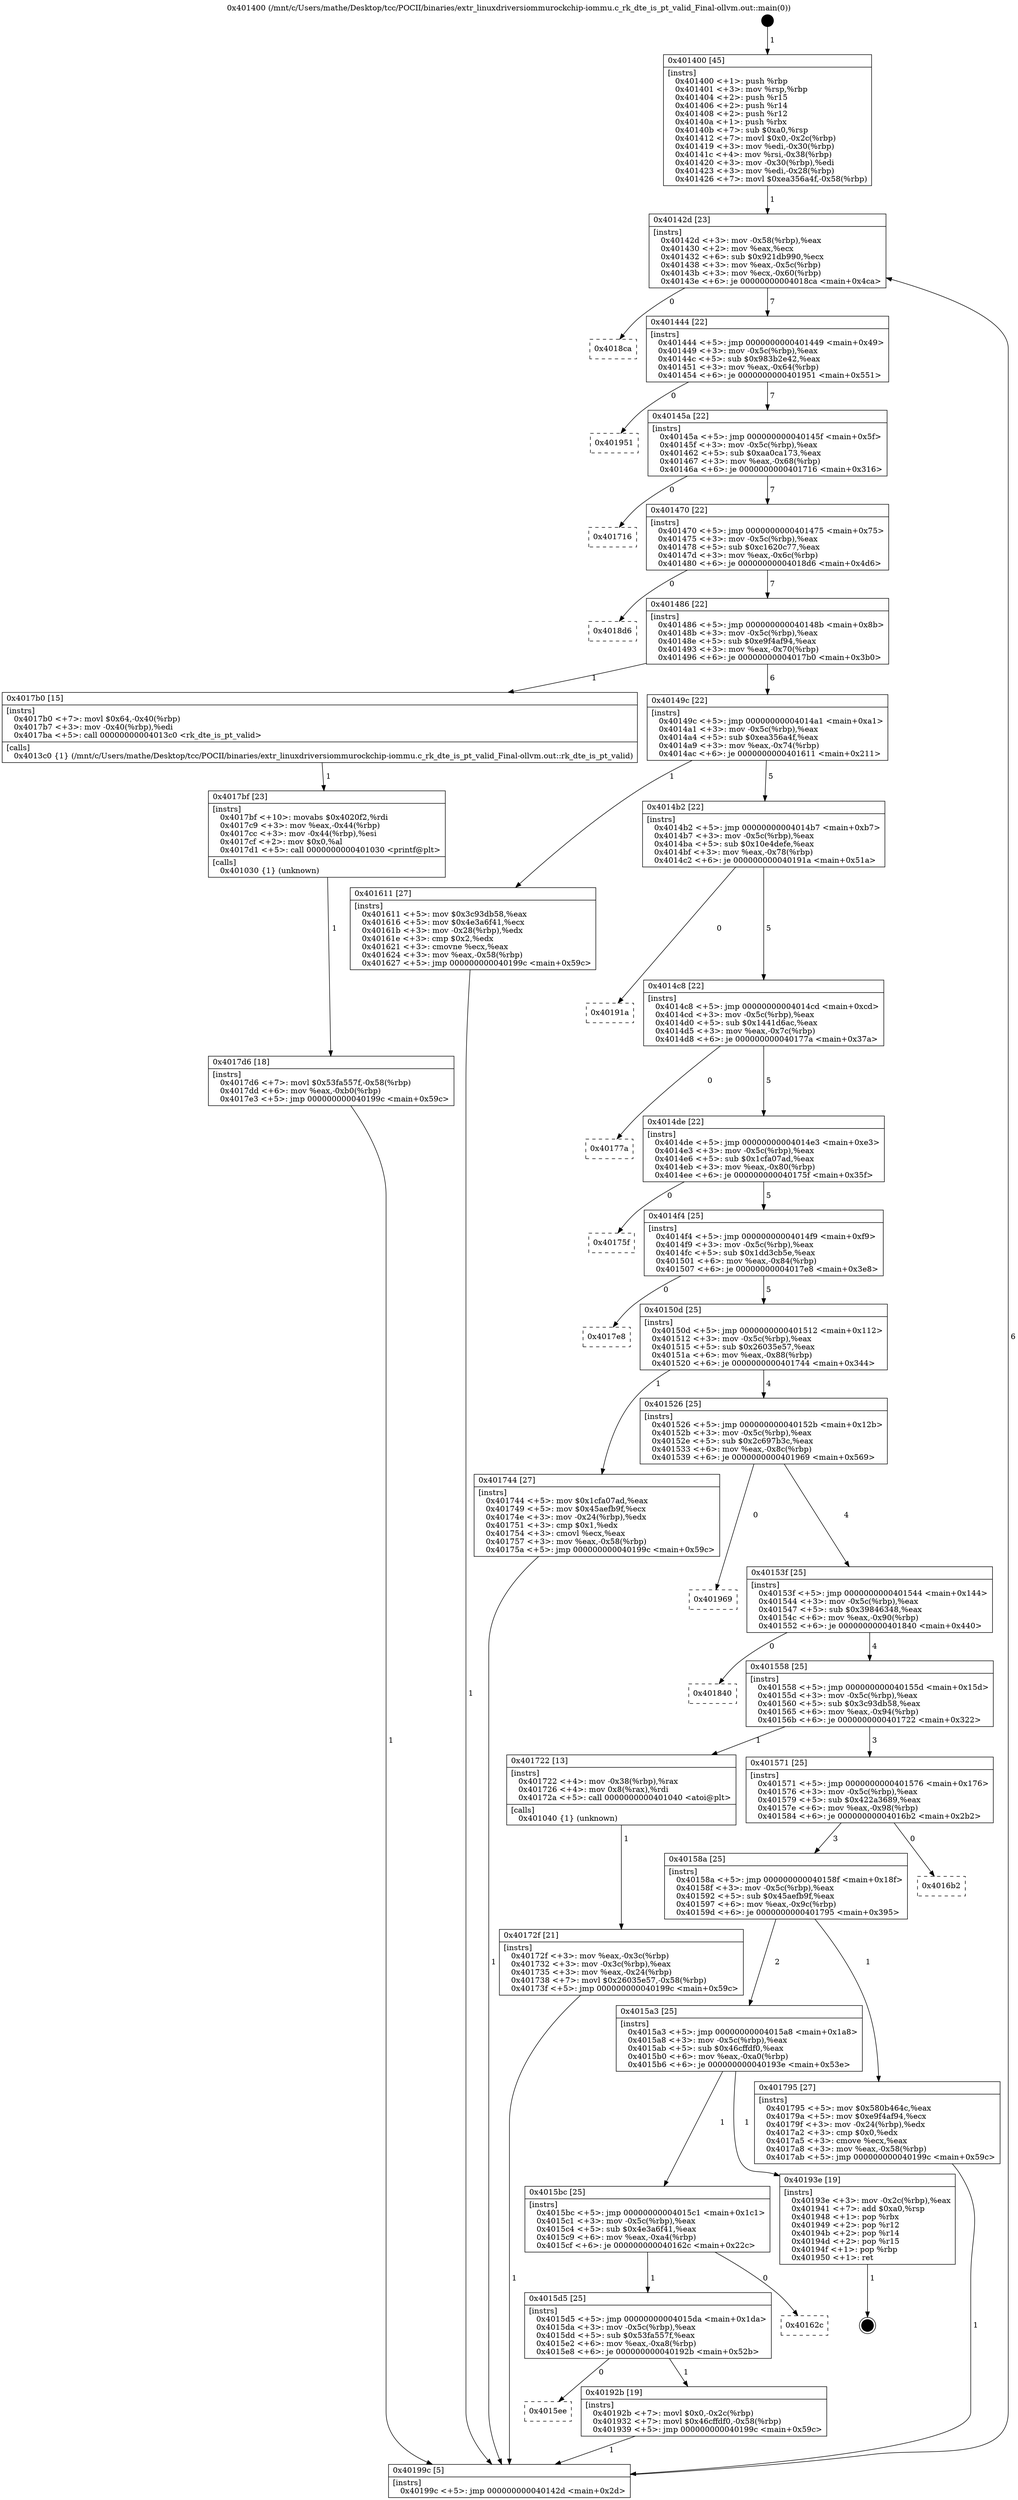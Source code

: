 digraph "0x401400" {
  label = "0x401400 (/mnt/c/Users/mathe/Desktop/tcc/POCII/binaries/extr_linuxdriversiommurockchip-iommu.c_rk_dte_is_pt_valid_Final-ollvm.out::main(0))"
  labelloc = "t"
  node[shape=record]

  Entry [label="",width=0.3,height=0.3,shape=circle,fillcolor=black,style=filled]
  "0x40142d" [label="{
     0x40142d [23]\l
     | [instrs]\l
     &nbsp;&nbsp;0x40142d \<+3\>: mov -0x58(%rbp),%eax\l
     &nbsp;&nbsp;0x401430 \<+2\>: mov %eax,%ecx\l
     &nbsp;&nbsp;0x401432 \<+6\>: sub $0x921db990,%ecx\l
     &nbsp;&nbsp;0x401438 \<+3\>: mov %eax,-0x5c(%rbp)\l
     &nbsp;&nbsp;0x40143b \<+3\>: mov %ecx,-0x60(%rbp)\l
     &nbsp;&nbsp;0x40143e \<+6\>: je 00000000004018ca \<main+0x4ca\>\l
  }"]
  "0x4018ca" [label="{
     0x4018ca\l
  }", style=dashed]
  "0x401444" [label="{
     0x401444 [22]\l
     | [instrs]\l
     &nbsp;&nbsp;0x401444 \<+5\>: jmp 0000000000401449 \<main+0x49\>\l
     &nbsp;&nbsp;0x401449 \<+3\>: mov -0x5c(%rbp),%eax\l
     &nbsp;&nbsp;0x40144c \<+5\>: sub $0x983b2e42,%eax\l
     &nbsp;&nbsp;0x401451 \<+3\>: mov %eax,-0x64(%rbp)\l
     &nbsp;&nbsp;0x401454 \<+6\>: je 0000000000401951 \<main+0x551\>\l
  }"]
  Exit [label="",width=0.3,height=0.3,shape=circle,fillcolor=black,style=filled,peripheries=2]
  "0x401951" [label="{
     0x401951\l
  }", style=dashed]
  "0x40145a" [label="{
     0x40145a [22]\l
     | [instrs]\l
     &nbsp;&nbsp;0x40145a \<+5\>: jmp 000000000040145f \<main+0x5f\>\l
     &nbsp;&nbsp;0x40145f \<+3\>: mov -0x5c(%rbp),%eax\l
     &nbsp;&nbsp;0x401462 \<+5\>: sub $0xaa0ca173,%eax\l
     &nbsp;&nbsp;0x401467 \<+3\>: mov %eax,-0x68(%rbp)\l
     &nbsp;&nbsp;0x40146a \<+6\>: je 0000000000401716 \<main+0x316\>\l
  }"]
  "0x4015ee" [label="{
     0x4015ee\l
  }", style=dashed]
  "0x401716" [label="{
     0x401716\l
  }", style=dashed]
  "0x401470" [label="{
     0x401470 [22]\l
     | [instrs]\l
     &nbsp;&nbsp;0x401470 \<+5\>: jmp 0000000000401475 \<main+0x75\>\l
     &nbsp;&nbsp;0x401475 \<+3\>: mov -0x5c(%rbp),%eax\l
     &nbsp;&nbsp;0x401478 \<+5\>: sub $0xc1620c77,%eax\l
     &nbsp;&nbsp;0x40147d \<+3\>: mov %eax,-0x6c(%rbp)\l
     &nbsp;&nbsp;0x401480 \<+6\>: je 00000000004018d6 \<main+0x4d6\>\l
  }"]
  "0x40192b" [label="{
     0x40192b [19]\l
     | [instrs]\l
     &nbsp;&nbsp;0x40192b \<+7\>: movl $0x0,-0x2c(%rbp)\l
     &nbsp;&nbsp;0x401932 \<+7\>: movl $0x46cffdf0,-0x58(%rbp)\l
     &nbsp;&nbsp;0x401939 \<+5\>: jmp 000000000040199c \<main+0x59c\>\l
  }"]
  "0x4018d6" [label="{
     0x4018d6\l
  }", style=dashed]
  "0x401486" [label="{
     0x401486 [22]\l
     | [instrs]\l
     &nbsp;&nbsp;0x401486 \<+5\>: jmp 000000000040148b \<main+0x8b\>\l
     &nbsp;&nbsp;0x40148b \<+3\>: mov -0x5c(%rbp),%eax\l
     &nbsp;&nbsp;0x40148e \<+5\>: sub $0xe9f4af94,%eax\l
     &nbsp;&nbsp;0x401493 \<+3\>: mov %eax,-0x70(%rbp)\l
     &nbsp;&nbsp;0x401496 \<+6\>: je 00000000004017b0 \<main+0x3b0\>\l
  }"]
  "0x4015d5" [label="{
     0x4015d5 [25]\l
     | [instrs]\l
     &nbsp;&nbsp;0x4015d5 \<+5\>: jmp 00000000004015da \<main+0x1da\>\l
     &nbsp;&nbsp;0x4015da \<+3\>: mov -0x5c(%rbp),%eax\l
     &nbsp;&nbsp;0x4015dd \<+5\>: sub $0x53fa557f,%eax\l
     &nbsp;&nbsp;0x4015e2 \<+6\>: mov %eax,-0xa8(%rbp)\l
     &nbsp;&nbsp;0x4015e8 \<+6\>: je 000000000040192b \<main+0x52b\>\l
  }"]
  "0x4017b0" [label="{
     0x4017b0 [15]\l
     | [instrs]\l
     &nbsp;&nbsp;0x4017b0 \<+7\>: movl $0x64,-0x40(%rbp)\l
     &nbsp;&nbsp;0x4017b7 \<+3\>: mov -0x40(%rbp),%edi\l
     &nbsp;&nbsp;0x4017ba \<+5\>: call 00000000004013c0 \<rk_dte_is_pt_valid\>\l
     | [calls]\l
     &nbsp;&nbsp;0x4013c0 \{1\} (/mnt/c/Users/mathe/Desktop/tcc/POCII/binaries/extr_linuxdriversiommurockchip-iommu.c_rk_dte_is_pt_valid_Final-ollvm.out::rk_dte_is_pt_valid)\l
  }"]
  "0x40149c" [label="{
     0x40149c [22]\l
     | [instrs]\l
     &nbsp;&nbsp;0x40149c \<+5\>: jmp 00000000004014a1 \<main+0xa1\>\l
     &nbsp;&nbsp;0x4014a1 \<+3\>: mov -0x5c(%rbp),%eax\l
     &nbsp;&nbsp;0x4014a4 \<+5\>: sub $0xea356a4f,%eax\l
     &nbsp;&nbsp;0x4014a9 \<+3\>: mov %eax,-0x74(%rbp)\l
     &nbsp;&nbsp;0x4014ac \<+6\>: je 0000000000401611 \<main+0x211\>\l
  }"]
  "0x40162c" [label="{
     0x40162c\l
  }", style=dashed]
  "0x401611" [label="{
     0x401611 [27]\l
     | [instrs]\l
     &nbsp;&nbsp;0x401611 \<+5\>: mov $0x3c93db58,%eax\l
     &nbsp;&nbsp;0x401616 \<+5\>: mov $0x4e3a6f41,%ecx\l
     &nbsp;&nbsp;0x40161b \<+3\>: mov -0x28(%rbp),%edx\l
     &nbsp;&nbsp;0x40161e \<+3\>: cmp $0x2,%edx\l
     &nbsp;&nbsp;0x401621 \<+3\>: cmovne %ecx,%eax\l
     &nbsp;&nbsp;0x401624 \<+3\>: mov %eax,-0x58(%rbp)\l
     &nbsp;&nbsp;0x401627 \<+5\>: jmp 000000000040199c \<main+0x59c\>\l
  }"]
  "0x4014b2" [label="{
     0x4014b2 [22]\l
     | [instrs]\l
     &nbsp;&nbsp;0x4014b2 \<+5\>: jmp 00000000004014b7 \<main+0xb7\>\l
     &nbsp;&nbsp;0x4014b7 \<+3\>: mov -0x5c(%rbp),%eax\l
     &nbsp;&nbsp;0x4014ba \<+5\>: sub $0x10e4defe,%eax\l
     &nbsp;&nbsp;0x4014bf \<+3\>: mov %eax,-0x78(%rbp)\l
     &nbsp;&nbsp;0x4014c2 \<+6\>: je 000000000040191a \<main+0x51a\>\l
  }"]
  "0x40199c" [label="{
     0x40199c [5]\l
     | [instrs]\l
     &nbsp;&nbsp;0x40199c \<+5\>: jmp 000000000040142d \<main+0x2d\>\l
  }"]
  "0x401400" [label="{
     0x401400 [45]\l
     | [instrs]\l
     &nbsp;&nbsp;0x401400 \<+1\>: push %rbp\l
     &nbsp;&nbsp;0x401401 \<+3\>: mov %rsp,%rbp\l
     &nbsp;&nbsp;0x401404 \<+2\>: push %r15\l
     &nbsp;&nbsp;0x401406 \<+2\>: push %r14\l
     &nbsp;&nbsp;0x401408 \<+2\>: push %r12\l
     &nbsp;&nbsp;0x40140a \<+1\>: push %rbx\l
     &nbsp;&nbsp;0x40140b \<+7\>: sub $0xa0,%rsp\l
     &nbsp;&nbsp;0x401412 \<+7\>: movl $0x0,-0x2c(%rbp)\l
     &nbsp;&nbsp;0x401419 \<+3\>: mov %edi,-0x30(%rbp)\l
     &nbsp;&nbsp;0x40141c \<+4\>: mov %rsi,-0x38(%rbp)\l
     &nbsp;&nbsp;0x401420 \<+3\>: mov -0x30(%rbp),%edi\l
     &nbsp;&nbsp;0x401423 \<+3\>: mov %edi,-0x28(%rbp)\l
     &nbsp;&nbsp;0x401426 \<+7\>: movl $0xea356a4f,-0x58(%rbp)\l
  }"]
  "0x4015bc" [label="{
     0x4015bc [25]\l
     | [instrs]\l
     &nbsp;&nbsp;0x4015bc \<+5\>: jmp 00000000004015c1 \<main+0x1c1\>\l
     &nbsp;&nbsp;0x4015c1 \<+3\>: mov -0x5c(%rbp),%eax\l
     &nbsp;&nbsp;0x4015c4 \<+5\>: sub $0x4e3a6f41,%eax\l
     &nbsp;&nbsp;0x4015c9 \<+6\>: mov %eax,-0xa4(%rbp)\l
     &nbsp;&nbsp;0x4015cf \<+6\>: je 000000000040162c \<main+0x22c\>\l
  }"]
  "0x40191a" [label="{
     0x40191a\l
  }", style=dashed]
  "0x4014c8" [label="{
     0x4014c8 [22]\l
     | [instrs]\l
     &nbsp;&nbsp;0x4014c8 \<+5\>: jmp 00000000004014cd \<main+0xcd\>\l
     &nbsp;&nbsp;0x4014cd \<+3\>: mov -0x5c(%rbp),%eax\l
     &nbsp;&nbsp;0x4014d0 \<+5\>: sub $0x1441d6ac,%eax\l
     &nbsp;&nbsp;0x4014d5 \<+3\>: mov %eax,-0x7c(%rbp)\l
     &nbsp;&nbsp;0x4014d8 \<+6\>: je 000000000040177a \<main+0x37a\>\l
  }"]
  "0x40193e" [label="{
     0x40193e [19]\l
     | [instrs]\l
     &nbsp;&nbsp;0x40193e \<+3\>: mov -0x2c(%rbp),%eax\l
     &nbsp;&nbsp;0x401941 \<+7\>: add $0xa0,%rsp\l
     &nbsp;&nbsp;0x401948 \<+1\>: pop %rbx\l
     &nbsp;&nbsp;0x401949 \<+2\>: pop %r12\l
     &nbsp;&nbsp;0x40194b \<+2\>: pop %r14\l
     &nbsp;&nbsp;0x40194d \<+2\>: pop %r15\l
     &nbsp;&nbsp;0x40194f \<+1\>: pop %rbp\l
     &nbsp;&nbsp;0x401950 \<+1\>: ret\l
  }"]
  "0x40177a" [label="{
     0x40177a\l
  }", style=dashed]
  "0x4014de" [label="{
     0x4014de [22]\l
     | [instrs]\l
     &nbsp;&nbsp;0x4014de \<+5\>: jmp 00000000004014e3 \<main+0xe3\>\l
     &nbsp;&nbsp;0x4014e3 \<+3\>: mov -0x5c(%rbp),%eax\l
     &nbsp;&nbsp;0x4014e6 \<+5\>: sub $0x1cfa07ad,%eax\l
     &nbsp;&nbsp;0x4014eb \<+3\>: mov %eax,-0x80(%rbp)\l
     &nbsp;&nbsp;0x4014ee \<+6\>: je 000000000040175f \<main+0x35f\>\l
  }"]
  "0x4017d6" [label="{
     0x4017d6 [18]\l
     | [instrs]\l
     &nbsp;&nbsp;0x4017d6 \<+7\>: movl $0x53fa557f,-0x58(%rbp)\l
     &nbsp;&nbsp;0x4017dd \<+6\>: mov %eax,-0xb0(%rbp)\l
     &nbsp;&nbsp;0x4017e3 \<+5\>: jmp 000000000040199c \<main+0x59c\>\l
  }"]
  "0x40175f" [label="{
     0x40175f\l
  }", style=dashed]
  "0x4014f4" [label="{
     0x4014f4 [25]\l
     | [instrs]\l
     &nbsp;&nbsp;0x4014f4 \<+5\>: jmp 00000000004014f9 \<main+0xf9\>\l
     &nbsp;&nbsp;0x4014f9 \<+3\>: mov -0x5c(%rbp),%eax\l
     &nbsp;&nbsp;0x4014fc \<+5\>: sub $0x1dd3cb5e,%eax\l
     &nbsp;&nbsp;0x401501 \<+6\>: mov %eax,-0x84(%rbp)\l
     &nbsp;&nbsp;0x401507 \<+6\>: je 00000000004017e8 \<main+0x3e8\>\l
  }"]
  "0x4017bf" [label="{
     0x4017bf [23]\l
     | [instrs]\l
     &nbsp;&nbsp;0x4017bf \<+10\>: movabs $0x4020f2,%rdi\l
     &nbsp;&nbsp;0x4017c9 \<+3\>: mov %eax,-0x44(%rbp)\l
     &nbsp;&nbsp;0x4017cc \<+3\>: mov -0x44(%rbp),%esi\l
     &nbsp;&nbsp;0x4017cf \<+2\>: mov $0x0,%al\l
     &nbsp;&nbsp;0x4017d1 \<+5\>: call 0000000000401030 \<printf@plt\>\l
     | [calls]\l
     &nbsp;&nbsp;0x401030 \{1\} (unknown)\l
  }"]
  "0x4017e8" [label="{
     0x4017e8\l
  }", style=dashed]
  "0x40150d" [label="{
     0x40150d [25]\l
     | [instrs]\l
     &nbsp;&nbsp;0x40150d \<+5\>: jmp 0000000000401512 \<main+0x112\>\l
     &nbsp;&nbsp;0x401512 \<+3\>: mov -0x5c(%rbp),%eax\l
     &nbsp;&nbsp;0x401515 \<+5\>: sub $0x26035e57,%eax\l
     &nbsp;&nbsp;0x40151a \<+6\>: mov %eax,-0x88(%rbp)\l
     &nbsp;&nbsp;0x401520 \<+6\>: je 0000000000401744 \<main+0x344\>\l
  }"]
  "0x4015a3" [label="{
     0x4015a3 [25]\l
     | [instrs]\l
     &nbsp;&nbsp;0x4015a3 \<+5\>: jmp 00000000004015a8 \<main+0x1a8\>\l
     &nbsp;&nbsp;0x4015a8 \<+3\>: mov -0x5c(%rbp),%eax\l
     &nbsp;&nbsp;0x4015ab \<+5\>: sub $0x46cffdf0,%eax\l
     &nbsp;&nbsp;0x4015b0 \<+6\>: mov %eax,-0xa0(%rbp)\l
     &nbsp;&nbsp;0x4015b6 \<+6\>: je 000000000040193e \<main+0x53e\>\l
  }"]
  "0x401744" [label="{
     0x401744 [27]\l
     | [instrs]\l
     &nbsp;&nbsp;0x401744 \<+5\>: mov $0x1cfa07ad,%eax\l
     &nbsp;&nbsp;0x401749 \<+5\>: mov $0x45aefb9f,%ecx\l
     &nbsp;&nbsp;0x40174e \<+3\>: mov -0x24(%rbp),%edx\l
     &nbsp;&nbsp;0x401751 \<+3\>: cmp $0x1,%edx\l
     &nbsp;&nbsp;0x401754 \<+3\>: cmovl %ecx,%eax\l
     &nbsp;&nbsp;0x401757 \<+3\>: mov %eax,-0x58(%rbp)\l
     &nbsp;&nbsp;0x40175a \<+5\>: jmp 000000000040199c \<main+0x59c\>\l
  }"]
  "0x401526" [label="{
     0x401526 [25]\l
     | [instrs]\l
     &nbsp;&nbsp;0x401526 \<+5\>: jmp 000000000040152b \<main+0x12b\>\l
     &nbsp;&nbsp;0x40152b \<+3\>: mov -0x5c(%rbp),%eax\l
     &nbsp;&nbsp;0x40152e \<+5\>: sub $0x2c697b3c,%eax\l
     &nbsp;&nbsp;0x401533 \<+6\>: mov %eax,-0x8c(%rbp)\l
     &nbsp;&nbsp;0x401539 \<+6\>: je 0000000000401969 \<main+0x569\>\l
  }"]
  "0x401795" [label="{
     0x401795 [27]\l
     | [instrs]\l
     &nbsp;&nbsp;0x401795 \<+5\>: mov $0x580b464c,%eax\l
     &nbsp;&nbsp;0x40179a \<+5\>: mov $0xe9f4af94,%ecx\l
     &nbsp;&nbsp;0x40179f \<+3\>: mov -0x24(%rbp),%edx\l
     &nbsp;&nbsp;0x4017a2 \<+3\>: cmp $0x0,%edx\l
     &nbsp;&nbsp;0x4017a5 \<+3\>: cmove %ecx,%eax\l
     &nbsp;&nbsp;0x4017a8 \<+3\>: mov %eax,-0x58(%rbp)\l
     &nbsp;&nbsp;0x4017ab \<+5\>: jmp 000000000040199c \<main+0x59c\>\l
  }"]
  "0x401969" [label="{
     0x401969\l
  }", style=dashed]
  "0x40153f" [label="{
     0x40153f [25]\l
     | [instrs]\l
     &nbsp;&nbsp;0x40153f \<+5\>: jmp 0000000000401544 \<main+0x144\>\l
     &nbsp;&nbsp;0x401544 \<+3\>: mov -0x5c(%rbp),%eax\l
     &nbsp;&nbsp;0x401547 \<+5\>: sub $0x39846348,%eax\l
     &nbsp;&nbsp;0x40154c \<+6\>: mov %eax,-0x90(%rbp)\l
     &nbsp;&nbsp;0x401552 \<+6\>: je 0000000000401840 \<main+0x440\>\l
  }"]
  "0x40158a" [label="{
     0x40158a [25]\l
     | [instrs]\l
     &nbsp;&nbsp;0x40158a \<+5\>: jmp 000000000040158f \<main+0x18f\>\l
     &nbsp;&nbsp;0x40158f \<+3\>: mov -0x5c(%rbp),%eax\l
     &nbsp;&nbsp;0x401592 \<+5\>: sub $0x45aefb9f,%eax\l
     &nbsp;&nbsp;0x401597 \<+6\>: mov %eax,-0x9c(%rbp)\l
     &nbsp;&nbsp;0x40159d \<+6\>: je 0000000000401795 \<main+0x395\>\l
  }"]
  "0x401840" [label="{
     0x401840\l
  }", style=dashed]
  "0x401558" [label="{
     0x401558 [25]\l
     | [instrs]\l
     &nbsp;&nbsp;0x401558 \<+5\>: jmp 000000000040155d \<main+0x15d\>\l
     &nbsp;&nbsp;0x40155d \<+3\>: mov -0x5c(%rbp),%eax\l
     &nbsp;&nbsp;0x401560 \<+5\>: sub $0x3c93db58,%eax\l
     &nbsp;&nbsp;0x401565 \<+6\>: mov %eax,-0x94(%rbp)\l
     &nbsp;&nbsp;0x40156b \<+6\>: je 0000000000401722 \<main+0x322\>\l
  }"]
  "0x4016b2" [label="{
     0x4016b2\l
  }", style=dashed]
  "0x401722" [label="{
     0x401722 [13]\l
     | [instrs]\l
     &nbsp;&nbsp;0x401722 \<+4\>: mov -0x38(%rbp),%rax\l
     &nbsp;&nbsp;0x401726 \<+4\>: mov 0x8(%rax),%rdi\l
     &nbsp;&nbsp;0x40172a \<+5\>: call 0000000000401040 \<atoi@plt\>\l
     | [calls]\l
     &nbsp;&nbsp;0x401040 \{1\} (unknown)\l
  }"]
  "0x401571" [label="{
     0x401571 [25]\l
     | [instrs]\l
     &nbsp;&nbsp;0x401571 \<+5\>: jmp 0000000000401576 \<main+0x176\>\l
     &nbsp;&nbsp;0x401576 \<+3\>: mov -0x5c(%rbp),%eax\l
     &nbsp;&nbsp;0x401579 \<+5\>: sub $0x422a3689,%eax\l
     &nbsp;&nbsp;0x40157e \<+6\>: mov %eax,-0x98(%rbp)\l
     &nbsp;&nbsp;0x401584 \<+6\>: je 00000000004016b2 \<main+0x2b2\>\l
  }"]
  "0x40172f" [label="{
     0x40172f [21]\l
     | [instrs]\l
     &nbsp;&nbsp;0x40172f \<+3\>: mov %eax,-0x3c(%rbp)\l
     &nbsp;&nbsp;0x401732 \<+3\>: mov -0x3c(%rbp),%eax\l
     &nbsp;&nbsp;0x401735 \<+3\>: mov %eax,-0x24(%rbp)\l
     &nbsp;&nbsp;0x401738 \<+7\>: movl $0x26035e57,-0x58(%rbp)\l
     &nbsp;&nbsp;0x40173f \<+5\>: jmp 000000000040199c \<main+0x59c\>\l
  }"]
  Entry -> "0x401400" [label=" 1"]
  "0x40142d" -> "0x4018ca" [label=" 0"]
  "0x40142d" -> "0x401444" [label=" 7"]
  "0x40193e" -> Exit [label=" 1"]
  "0x401444" -> "0x401951" [label=" 0"]
  "0x401444" -> "0x40145a" [label=" 7"]
  "0x40192b" -> "0x40199c" [label=" 1"]
  "0x40145a" -> "0x401716" [label=" 0"]
  "0x40145a" -> "0x401470" [label=" 7"]
  "0x4015d5" -> "0x4015ee" [label=" 0"]
  "0x401470" -> "0x4018d6" [label=" 0"]
  "0x401470" -> "0x401486" [label=" 7"]
  "0x4015d5" -> "0x40192b" [label=" 1"]
  "0x401486" -> "0x4017b0" [label=" 1"]
  "0x401486" -> "0x40149c" [label=" 6"]
  "0x4015bc" -> "0x4015d5" [label=" 1"]
  "0x40149c" -> "0x401611" [label=" 1"]
  "0x40149c" -> "0x4014b2" [label=" 5"]
  "0x401611" -> "0x40199c" [label=" 1"]
  "0x401400" -> "0x40142d" [label=" 1"]
  "0x40199c" -> "0x40142d" [label=" 6"]
  "0x4015bc" -> "0x40162c" [label=" 0"]
  "0x4014b2" -> "0x40191a" [label=" 0"]
  "0x4014b2" -> "0x4014c8" [label=" 5"]
  "0x4015a3" -> "0x4015bc" [label=" 1"]
  "0x4014c8" -> "0x40177a" [label=" 0"]
  "0x4014c8" -> "0x4014de" [label=" 5"]
  "0x4015a3" -> "0x40193e" [label=" 1"]
  "0x4014de" -> "0x40175f" [label=" 0"]
  "0x4014de" -> "0x4014f4" [label=" 5"]
  "0x4017d6" -> "0x40199c" [label=" 1"]
  "0x4014f4" -> "0x4017e8" [label=" 0"]
  "0x4014f4" -> "0x40150d" [label=" 5"]
  "0x4017bf" -> "0x4017d6" [label=" 1"]
  "0x40150d" -> "0x401744" [label=" 1"]
  "0x40150d" -> "0x401526" [label=" 4"]
  "0x4017b0" -> "0x4017bf" [label=" 1"]
  "0x401526" -> "0x401969" [label=" 0"]
  "0x401526" -> "0x40153f" [label=" 4"]
  "0x401795" -> "0x40199c" [label=" 1"]
  "0x40153f" -> "0x401840" [label=" 0"]
  "0x40153f" -> "0x401558" [label=" 4"]
  "0x40158a" -> "0x401795" [label=" 1"]
  "0x401558" -> "0x401722" [label=" 1"]
  "0x401558" -> "0x401571" [label=" 3"]
  "0x401722" -> "0x40172f" [label=" 1"]
  "0x40172f" -> "0x40199c" [label=" 1"]
  "0x401744" -> "0x40199c" [label=" 1"]
  "0x40158a" -> "0x4015a3" [label=" 2"]
  "0x401571" -> "0x4016b2" [label=" 0"]
  "0x401571" -> "0x40158a" [label=" 3"]
}
